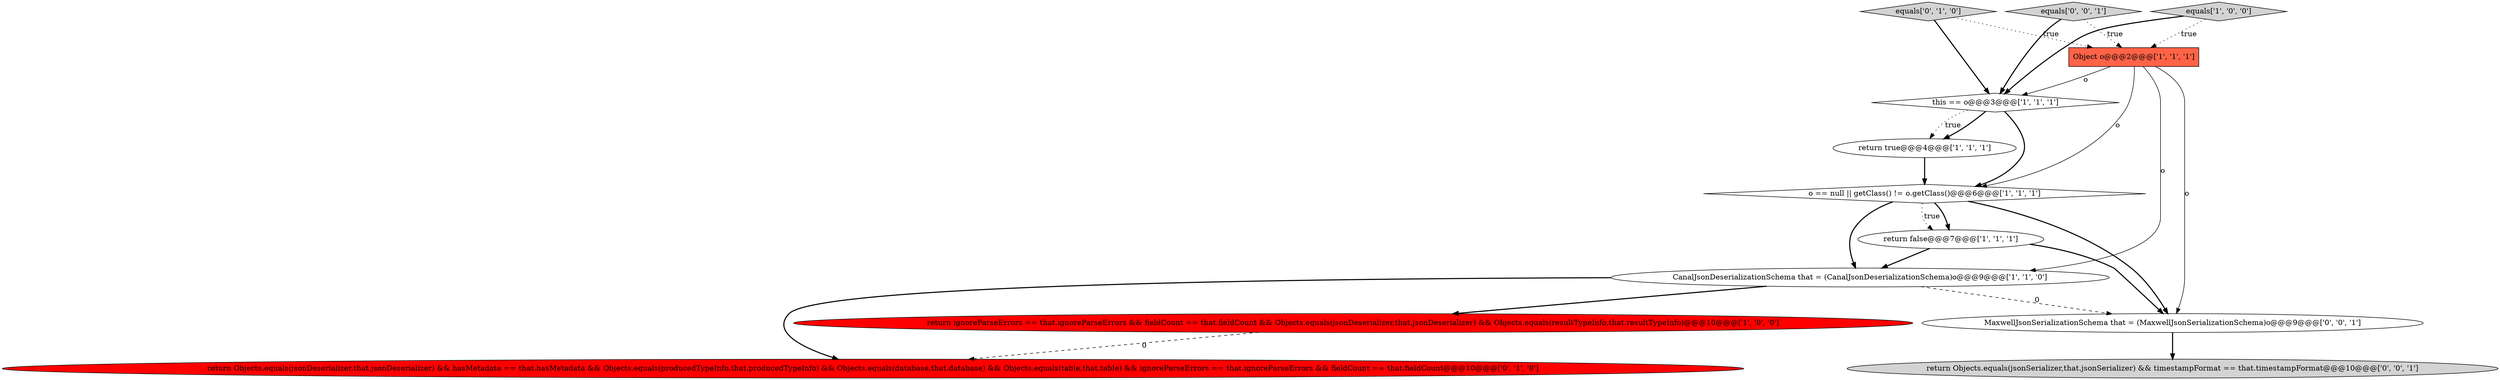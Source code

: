 digraph {
5 [style = filled, label = "equals['1', '0', '0']", fillcolor = lightgray, shape = diamond image = "AAA0AAABBB1BBB"];
8 [style = filled, label = "return Objects.equals(jsonDeserializer,that.jsonDeserializer) && hasMetadata == that.hasMetadata && Objects.equals(producedTypeInfo,that.producedTypeInfo) && Objects.equals(database,that.database) && Objects.equals(table,that.table) && ignoreParseErrors == that.ignoreParseErrors && fieldCount == that.fieldCount@@@10@@@['0', '1', '0']", fillcolor = red, shape = ellipse image = "AAA1AAABBB2BBB"];
0 [style = filled, label = "return false@@@7@@@['1', '1', '1']", fillcolor = white, shape = ellipse image = "AAA0AAABBB1BBB"];
2 [style = filled, label = "return true@@@4@@@['1', '1', '1']", fillcolor = white, shape = ellipse image = "AAA0AAABBB1BBB"];
1 [style = filled, label = "return ignoreParseErrors == that.ignoreParseErrors && fieldCount == that.fieldCount && Objects.equals(jsonDeserializer,that.jsonDeserializer) && Objects.equals(resultTypeInfo,that.resultTypeInfo)@@@10@@@['1', '0', '0']", fillcolor = red, shape = ellipse image = "AAA1AAABBB1BBB"];
11 [style = filled, label = "MaxwellJsonSerializationSchema that = (MaxwellJsonSerializationSchema)o@@@9@@@['0', '0', '1']", fillcolor = white, shape = ellipse image = "AAA0AAABBB3BBB"];
12 [style = filled, label = "equals['0', '0', '1']", fillcolor = lightgray, shape = diamond image = "AAA0AAABBB3BBB"];
4 [style = filled, label = "CanalJsonDeserializationSchema that = (CanalJsonDeserializationSchema)o@@@9@@@['1', '1', '0']", fillcolor = white, shape = ellipse image = "AAA0AAABBB1BBB"];
7 [style = filled, label = "this == o@@@3@@@['1', '1', '1']", fillcolor = white, shape = diamond image = "AAA0AAABBB1BBB"];
9 [style = filled, label = "equals['0', '1', '0']", fillcolor = lightgray, shape = diamond image = "AAA0AAABBB2BBB"];
3 [style = filled, label = "o == null || getClass() != o.getClass()@@@6@@@['1', '1', '1']", fillcolor = white, shape = diamond image = "AAA0AAABBB1BBB"];
6 [style = filled, label = "Object o@@@2@@@['1', '1', '1']", fillcolor = tomato, shape = box image = "AAA0AAABBB1BBB"];
10 [style = filled, label = "return Objects.equals(jsonSerializer,that.jsonSerializer) && timestampFormat == that.timestampFormat@@@10@@@['0', '0', '1']", fillcolor = lightgray, shape = ellipse image = "AAA0AAABBB3BBB"];
7->2 [style = dotted, label="true"];
6->11 [style = solid, label="o"];
6->7 [style = solid, label="o"];
2->3 [style = bold, label=""];
3->11 [style = bold, label=""];
5->6 [style = dotted, label="true"];
0->11 [style = bold, label=""];
9->7 [style = bold, label=""];
9->6 [style = dotted, label="true"];
3->4 [style = bold, label=""];
12->7 [style = bold, label=""];
7->3 [style = bold, label=""];
3->0 [style = bold, label=""];
6->4 [style = solid, label="o"];
12->6 [style = dotted, label="true"];
0->4 [style = bold, label=""];
11->10 [style = bold, label=""];
7->2 [style = bold, label=""];
6->3 [style = solid, label="o"];
3->0 [style = dotted, label="true"];
5->7 [style = bold, label=""];
4->8 [style = bold, label=""];
1->8 [style = dashed, label="0"];
4->1 [style = bold, label=""];
4->11 [style = dashed, label="0"];
}
